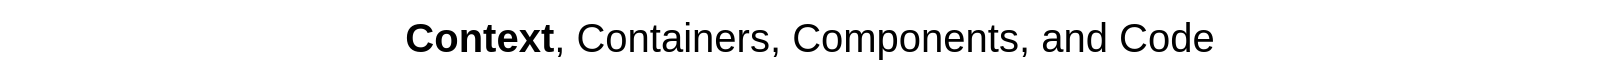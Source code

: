 <mxfile version="24.5.3" type="device" pages="4">
  <diagram id="rnjncR1kO8L-PxKb0LtQ" name="Level1-SystemContextDiagram">
    <mxGraphModel dx="1562" dy="909" grid="1" gridSize="10" guides="1" tooltips="1" connect="1" arrows="1" fold="1" page="1" pageScale="1" pageWidth="827" pageHeight="1169" math="0" shadow="0">
      <root>
        <mxCell id="0" />
        <mxCell id="1" parent="0" />
        <mxCell id="oTNG0OjBcPJ8sr4vkjsp-1" value="&lt;b&gt;Context&lt;/b&gt;, Containers, Components, and Code" style="text;whiteSpace=wrap;html=1;fontSize=20;align=center;" parent="1" vertex="1">
          <mxGeometry x="10" width="810" height="40" as="geometry" />
        </mxCell>
      </root>
    </mxGraphModel>
  </diagram>
  <diagram id="d9ZhDM71ohrPOwmQWTdX" name="Level2-ContainerDiagram">
    <mxGraphModel dx="3216" dy="909" grid="1" gridSize="10" guides="1" tooltips="1" connect="1" arrows="1" fold="1" page="1" pageScale="1" pageWidth="827" pageHeight="1169" math="0" shadow="0">
      <root>
        <mxCell id="0" />
        <mxCell id="1" parent="0" />
        <object placeholders="1" c4Type="knowledgebase" c4Container="Container" c4Technology="graphdb" c4Description="OWL Knowledgebase with SENSE Ontology (SENSE.ttl) pre-loaded&#xa;named graphs:&#xa;* http://example.org/SenseOntology&#xa;* http://example.org/{config[&quot;systemName&quot;]}Topology&#xa;* http://example.org/{config[&quot;systemName&quot;]}States" label="&lt;font style=&quot;font-size: 16px&quot;&gt;&lt;b&gt;%c4Type%&lt;/b&gt;&lt;/font&gt;&lt;div&gt;[%c4Container%:&amp;nbsp;%c4Technology%]&lt;/div&gt;&lt;br&gt;&lt;div&gt;&lt;font style=&quot;font-size: 11px&quot;&gt;&lt;font color=&quot;#E6E6E6&quot;&gt;%c4Description%&lt;/font&gt;&lt;/div&gt;" id="ckn-HUOmX8fZDXO7TGun-1">
          <mxCell style="shape=cylinder3;size=15;whiteSpace=wrap;html=1;boundedLbl=1;rounded=0;labelBackgroundColor=none;fillColor=#23A2D9;fontSize=12;fontColor=#ffffff;align=center;strokeColor=#0E7DAD;metaEdit=1;points=[[0.5,0,0],[1,0.25,0],[1,0.5,0],[1,0.75,0],[0.5,1,0],[0,0.75,0],[0,0.5,0],[0,0.25,0]];resizable=1;movable=1;rotatable=1;deletable=1;editable=1;locked=0;connectable=1;" parent="1" vertex="1">
            <mxGeometry x="-810" y="620" width="290" height="185" as="geometry" />
          </mxCell>
        </object>
        <object placeholders="1" c4Name="data-ingestion" c4Type="Container" c4Technology="InfluxDB, line protocol, flux" c4Description="ingests data from the CPS into the SENSE system by sending it to the data-and-event-broker" label="&lt;font style=&quot;font-size: 16px&quot;&gt;&lt;b&gt;%c4Name%&lt;/b&gt;&lt;/font&gt;&lt;div&gt;[%c4Type%: %c4Technology%]&lt;/div&gt;&lt;br&gt;&lt;div&gt;&lt;font style=&quot;font-size: 11px&quot;&gt;&lt;font color=&quot;#E6E6E6&quot;&gt;%c4Description%&lt;/font&gt;&lt;/div&gt;" id="ckn-HUOmX8fZDXO7TGun-2">
          <mxCell style="rounded=1;whiteSpace=wrap;html=1;fontSize=11;labelBackgroundColor=none;fillColor=#23A2D9;fontColor=#ffffff;align=center;arcSize=10;strokeColor=#0E7DAD;metaEdit=1;resizable=0;points=[[0.25,0,0],[0.5,0,0],[0.75,0,0],[1,0.25,0],[1,0.5,0],[1,0.75,0],[0.75,1,0],[0.5,1,0],[0.25,1,0],[0,0.75,0],[0,0.5,0],[0,0.25,0]];" parent="1" vertex="1">
            <mxGeometry x="-940" y="920" width="240" height="120" as="geometry" />
          </mxCell>
        </object>
        <object placeholders="1" c4Name="data-and-event-broker" c4Type="Container" c4Technology="eclipse-mosquitto" c4Description="MQTT broker for semantic (RDF-encoded) data and events" label="&lt;font style=&quot;font-size: 16px&quot;&gt;&lt;b&gt;%c4Name%&lt;/b&gt;&lt;/font&gt;&lt;div&gt;[%c4Type%: %c4Technology%]&lt;/div&gt;&lt;br&gt;&lt;div&gt;&lt;font style=&quot;font-size: 11px&quot;&gt;&lt;font color=&quot;#E6E6E6&quot;&gt;%c4Description%&lt;/font&gt;&lt;/div&gt;" id="ckn-HUOmX8fZDXO7TGun-3">
          <mxCell style="rounded=1;whiteSpace=wrap;html=1;fontSize=11;labelBackgroundColor=none;fillColor=#23A2D9;fontColor=#ffffff;align=center;arcSize=10;strokeColor=#0E7DAD;metaEdit=1;resizable=0;points=[[0.25,0,0],[0.5,0,0],[0.75,0,0],[1,0.25,0],[1,0.5,0],[1,0.75,0],[0.75,1,0],[0.5,1,0],[0.25,1,0],[0,0.75,0],[0,0.5,0],[0,0.25,0]];" parent="1" vertex="1">
            <mxGeometry x="-800" y="464.5" width="240" height="120" as="geometry" />
          </mxCell>
        </object>
        <object placeholders="1" c4Type="Relationship" c4Technology="MQTT" c4Description="Sensor Observation" label="&lt;div style=&quot;text-align: left&quot;&gt;&lt;div style=&quot;text-align: center&quot;&gt;&lt;b&gt;%c4Description%&lt;/b&gt;&lt;/div&gt;&lt;div style=&quot;text-align: center&quot;&gt;[%c4Technology%]&lt;/div&gt;&lt;/div&gt;" id="ckn-HUOmX8fZDXO7TGun-4">
          <mxCell style="endArrow=blockThin;html=1;fontSize=10;fontColor=#404040;strokeWidth=1;endFill=1;strokeColor=#828282;elbow=vertical;metaEdit=1;endSize=14;startSize=14;jumpStyle=arc;jumpSize=16;rounded=0;edgeStyle=orthogonalEdgeStyle;entryX=0;entryY=0.5;entryDx=0;entryDy=0;entryPerimeter=0;exitX=0.25;exitY=0;exitDx=0;exitDy=0;exitPerimeter=0;" parent="1" source="ckn-HUOmX8fZDXO7TGun-2" target="ckn-HUOmX8fZDXO7TGun-3" edge="1">
            <mxGeometry x="-0.748" width="240" relative="1" as="geometry">
              <mxPoint x="-360" y="740" as="sourcePoint" />
              <mxPoint x="150" y="740" as="targetPoint" />
              <Array as="points" />
              <mxPoint as="offset" />
            </mxGeometry>
          </mxCell>
        </object>
        <object placeholders="1" c4Name="SENSE Core" c4Type="SystemScopeBoundary" c4Application="SENSE Event Detection and Explanation" label="&lt;font style=&quot;font-size: 16px&quot;&gt;&lt;b&gt;&lt;div style=&quot;text-align: left&quot;&gt;%c4Name%&lt;/div&gt;&lt;/b&gt;&lt;/font&gt;&lt;div style=&quot;text-align: left&quot;&gt;[%c4Application%]&lt;/div&gt;" id="ckn-HUOmX8fZDXO7TGun-5">
          <mxCell style="rounded=1;fontSize=11;whiteSpace=wrap;html=1;dashed=1;arcSize=20;fillColor=none;strokeColor=#666666;fontColor=#333333;labelBackgroundColor=none;align=left;verticalAlign=bottom;labelBorderColor=none;spacingTop=0;spacing=10;metaEdit=1;rotatable=0;perimeter=rectanglePerimeter;noLabel=0;labelPadding=0;allowArrows=0;connectable=0;expand=0;recursiveResize=0;editable=1;pointerEvents=0;absoluteArcSize=1;points=[[0.25,0,0],[0.5,0,0],[0.75,0,0],[1,0.25,0],[1,0.5,0],[1,0.75,0],[0.75,1,0],[0.5,1,0],[0.25,1,0],[0,0.75,0],[0,0.5,0],[0,0.25,0]];strokeWidth=5;" parent="1" vertex="1">
            <mxGeometry x="-1210" y="240" width="1090" height="840" as="geometry" />
          </mxCell>
        </object>
        <mxCell id="ckn-HUOmX8fZDXO7TGun-6" value="SENSE Core" style="shape=note;strokeWidth=2;fontSize=14;size=20;whiteSpace=wrap;html=1;fillColor=#fff2cc;strokeColor=#d6b656;fontColor=#666600;" parent="1" vertex="1">
          <mxGeometry x="-230" y="200" width="110.0" height="80" as="geometry" />
        </mxCell>
        <object placeholders="1" c4Name="simple-event-detection" c4Type="Container" c4Technology="python, STL" c4Description="identifies simple events by analyzing the data stream provided by the data-ingestion" label="&lt;font style=&quot;font-size: 16px&quot;&gt;&lt;b&gt;%c4Name%&lt;/b&gt;&lt;/font&gt;&lt;div&gt;[%c4Type%: %c4Technology%]&lt;/div&gt;&lt;br&gt;&lt;div&gt;&lt;font style=&quot;font-size: 11px&quot;&gt;&lt;font color=&quot;#E6E6E6&quot;&gt;%c4Description%&lt;/font&gt;&lt;/div&gt;" id="ckn-HUOmX8fZDXO7TGun-7">
          <mxCell style="rounded=1;whiteSpace=wrap;html=1;fontSize=11;labelBackgroundColor=none;fillColor=#23A2D9;fontColor=#ffffff;align=center;arcSize=10;strokeColor=#0E7DAD;metaEdit=1;resizable=0;points=[[0.25,0,0],[0.5,0,0],[0.75,0,0],[1,0.25,0],[1,0.5,0],[1,0.75,0],[0.75,1,0],[0.5,1,0],[0.25,1,0],[0,0.75,0],[0,0.5,0],[0,0.25,0]];" parent="1" vertex="1">
            <mxGeometry x="-800" y="270" width="240" height="120" as="geometry" />
          </mxCell>
        </object>
        <object placeholders="1" c4Type="Relationship" c4Technology="MQTT" c4Description="Sensor Observation" label="&lt;div style=&quot;text-align: left&quot;&gt;&lt;div style=&quot;text-align: center&quot;&gt;&lt;b&gt;%c4Description%&lt;/b&gt;&lt;/div&gt;&lt;div style=&quot;text-align: center&quot;&gt;[%c4Technology%]&lt;/div&gt;&lt;/div&gt;" id="ckn-HUOmX8fZDXO7TGun-8">
          <mxCell style="endArrow=blockThin;html=1;fontSize=10;fontColor=#404040;strokeWidth=1;endFill=1;strokeColor=#828282;elbow=vertical;metaEdit=1;endSize=14;startSize=14;jumpStyle=arc;jumpSize=16;rounded=0;edgeStyle=orthogonalEdgeStyle;entryX=0.25;entryY=1;entryDx=0;entryDy=0;entryPerimeter=0;exitX=0.25;exitY=0;exitDx=0;exitDy=0;exitPerimeter=0;" parent="1" source="ckn-HUOmX8fZDXO7TGun-3" target="ckn-HUOmX8fZDXO7TGun-7" edge="1">
            <mxGeometry x="-0.003" width="240" relative="1" as="geometry">
              <mxPoint x="-740" y="460" as="sourcePoint" />
              <mxPoint x="-670" y="595" as="targetPoint" />
              <Array as="points" />
              <mxPoint as="offset" />
            </mxGeometry>
          </mxCell>
        </object>
        <mxCell id="ckn-HUOmX8fZDXO7TGun-12" value="" style="shape=table;html=1;whiteSpace=wrap;startSize=0;container=1;collapsible=0;childLayout=tableLayout;fillColor=none;align=left;spacingLeft=10;strokeColor=none;rounded=1;arcSize=11;fontColor=#FFFFFF;resizable=0;points=[[0.25,0,0],[0.5,0,0],[0.75,0,0],[1,0.25,0],[1,0.5,0],[1,0.75,0],[0.75,1,0],[0.5,1,0],[0.25,1,0],[0,0.75,0],[0,0.5,0],[0,0.25,0]];" parent="1" vertex="1">
          <mxGeometry x="-1410" y="220" width="180" height="180" as="geometry" />
        </mxCell>
        <mxCell id="ckn-HUOmX8fZDXO7TGun-13" value="Person" style="shape=partialRectangle;html=1;whiteSpace=wrap;connectable=0;fillColor=#1E4074;top=0;left=0;bottom=0;right=0;overflow=hidden;pointerEvents=1;align=left;spacingLeft=10;strokeColor=none;fontColor=#FFFFFF;" parent="ckn-HUOmX8fZDXO7TGun-12" vertex="1">
          <mxGeometry width="180" height="30" as="geometry" />
        </mxCell>
        <mxCell id="ckn-HUOmX8fZDXO7TGun-14" value="Software System" style="shape=partialRectangle;html=1;whiteSpace=wrap;connectable=0;fillColor=#3162AF;top=0;left=0;bottom=0;right=0;overflow=hidden;pointerEvents=1;align=left;spacingLeft=10;fontColor=#FFFFFF;" parent="ckn-HUOmX8fZDXO7TGun-12" vertex="1">
          <mxGeometry y="30" width="180" height="30" as="geometry" />
        </mxCell>
        <mxCell id="ckn-HUOmX8fZDXO7TGun-15" value="Container" style="shape=partialRectangle;html=1;whiteSpace=wrap;connectable=0;fillColor=#52A2D8;top=0;left=0;bottom=0;right=0;overflow=hidden;pointerEvents=1;align=left;spacingLeft=10;fontColor=#FFFFFF;" parent="ckn-HUOmX8fZDXO7TGun-12" vertex="1">
          <mxGeometry y="60" width="180" height="30" as="geometry" />
        </mxCell>
        <mxCell id="ckn-HUOmX8fZDXO7TGun-16" value="Component" style="shape=partialRectangle;html=1;whiteSpace=wrap;connectable=0;fillColor=#7CBEF1;top=0;left=0;bottom=0;right=0;overflow=hidden;pointerEvents=1;align=left;spacingLeft=10;fontColor=#FFFFFF;" parent="ckn-HUOmX8fZDXO7TGun-12" vertex="1">
          <mxGeometry y="90" width="180" height="30" as="geometry" />
        </mxCell>
        <mxCell id="ckn-HUOmX8fZDXO7TGun-17" value="External Person" style="shape=partialRectangle;html=1;whiteSpace=wrap;connectable=0;fillColor=#6B6477;top=0;left=0;bottom=0;right=0;overflow=hidden;pointerEvents=1;align=left;spacingLeft=10;fontColor=#FFFFFF;" parent="ckn-HUOmX8fZDXO7TGun-12" vertex="1">
          <mxGeometry y="120" width="180" height="30" as="geometry" />
        </mxCell>
        <mxCell id="ckn-HUOmX8fZDXO7TGun-18" value="External Software System" style="shape=partialRectangle;html=1;whiteSpace=wrap;connectable=0;fillColor=#8B8496;top=0;left=0;bottom=0;right=0;overflow=hidden;pointerEvents=1;align=left;spacingLeft=10;fontColor=#FFFFFF;" parent="ckn-HUOmX8fZDXO7TGun-12" vertex="1">
          <mxGeometry y="150" width="180" height="30" as="geometry" />
        </mxCell>
        <object placeholders="1" c4Name="event-to-state-causality" c4Type="Container" c4Technology="python" c4Description="" label="&lt;font style=&quot;font-size: 16px&quot;&gt;&lt;b&gt;%c4Name%&lt;/b&gt;&lt;/font&gt;&lt;div&gt;[%c4Type%: %c4Technology%]&lt;/div&gt;&lt;br&gt;&lt;div&gt;&lt;font style=&quot;font-size: 11px&quot;&gt;&lt;font color=&quot;#E6E6E6&quot;&gt;%c4Description%&lt;/font&gt;&lt;/div&gt;" id="ckn-HUOmX8fZDXO7TGun-19">
          <mxCell style="rounded=1;whiteSpace=wrap;html=1;fontSize=11;labelBackgroundColor=none;fillColor=#23A2D9;fontColor=#ffffff;align=center;arcSize=10;strokeColor=#0E7DAD;metaEdit=1;resizable=0;points=[[0.25,0,0],[0.5,0,0],[0.75,0,0],[1,0.25,0],[1,0.5,0],[1,0.75,0],[0.75,1,0],[0.5,1,0],[0.25,1,0],[0,0.75,0],[0,0.5,0],[0,0.25,0]];" parent="1" vertex="1">
            <mxGeometry x="-390" y="685" width="240" height="120" as="geometry" />
          </mxCell>
        </object>
        <object placeholders="1" c4Type="Relationship" c4Technology="MQTT" c4Description="Event" label="&lt;div style=&quot;text-align: left&quot;&gt;&lt;div style=&quot;text-align: center&quot;&gt;&lt;b&gt;%c4Description%&lt;/b&gt;&lt;/div&gt;&lt;div style=&quot;text-align: center&quot;&gt;[%c4Technology%]&lt;/div&gt;&lt;/div&gt;" id="ckn-HUOmX8fZDXO7TGun-21">
          <mxCell style="endArrow=blockThin;html=1;fontSize=10;fontColor=#404040;strokeWidth=1;endFill=1;strokeColor=#828282;elbow=vertical;metaEdit=1;endSize=14;startSize=14;jumpStyle=arc;jumpSize=16;rounded=0;edgeStyle=orthogonalEdgeStyle;entryX=0.75;entryY=0;entryDx=0;entryDy=0;entryPerimeter=0;exitX=0.75;exitY=1;exitDx=0;exitDy=0;exitPerimeter=0;" parent="1" source="ckn-HUOmX8fZDXO7TGun-7" target="ckn-HUOmX8fZDXO7TGun-3" edge="1">
            <mxGeometry width="240" relative="1" as="geometry">
              <mxPoint x="-730" y="475" as="sourcePoint" />
              <mxPoint x="-890" y="390" as="targetPoint" />
              <Array as="points" />
            </mxGeometry>
          </mxCell>
        </object>
        <object placeholders="1" c4Name="semantic-event-log-bridge" c4Type="Container" c4Technology="python" c4Description="" label="&lt;font style=&quot;font-size: 16px&quot;&gt;&lt;b&gt;%c4Name%&lt;/b&gt;&lt;/font&gt;&lt;div&gt;[%c4Type%: %c4Technology%]&lt;/div&gt;&lt;br&gt;&lt;div&gt;&lt;font style=&quot;font-size: 11px&quot;&gt;&lt;font color=&quot;#E6E6E6&quot;&gt;%c4Description%&lt;/font&gt;&lt;/div&gt;" id="ckn-HUOmX8fZDXO7TGun-22">
          <mxCell style="rounded=1;whiteSpace=wrap;html=1;fontSize=11;labelBackgroundColor=none;fillColor=#23A2D9;fontColor=#ffffff;align=center;arcSize=10;strokeColor=#0E7DAD;metaEdit=1;resizable=0;points=[[0.25,0,0],[0.5,0,0],[0.75,0,0],[1,0.25,0],[1,0.5,0],[1,0.75,0],[0.75,1,0],[0.5,1,0],[0.25,1,0],[0,0.75,0],[0,0.5,0],[0,0.25,0]];" parent="1" vertex="1">
            <mxGeometry x="-390" y="465" width="240" height="120" as="geometry" />
          </mxCell>
        </object>
        <object placeholders="1" c4Type="Relationship" c4Technology="MQTT" c4Description="Event" label="&lt;div style=&quot;text-align: left&quot;&gt;&lt;div style=&quot;text-align: center&quot;&gt;&lt;b&gt;%c4Description%&lt;/b&gt;&lt;/div&gt;&lt;div style=&quot;text-align: center&quot;&gt;[%c4Technology%]&lt;/div&gt;&lt;/div&gt;" id="ckn-HUOmX8fZDXO7TGun-24">
          <mxCell style="endArrow=blockThin;html=1;fontSize=10;fontColor=#404040;strokeWidth=1;endFill=1;strokeColor=#828282;elbow=vertical;metaEdit=1;endSize=14;startSize=14;jumpStyle=arc;jumpSize=16;rounded=0;edgeStyle=orthogonalEdgeStyle;exitX=1;exitY=0.5;exitDx=0;exitDy=0;exitPerimeter=0;" parent="1" source="ckn-HUOmX8fZDXO7TGun-3" target="ckn-HUOmX8fZDXO7TGun-22" edge="1">
            <mxGeometry width="240" relative="1" as="geometry">
              <mxPoint x="-610" y="475" as="sourcePoint" />
              <mxPoint x="-450" y="390" as="targetPoint" />
              <Array as="points" />
            </mxGeometry>
          </mxCell>
        </object>
        <object placeholders="1" c4Type="Relationship" c4Technology="SPARQL" c4Description="Event" label="&lt;div style=&quot;text-align: left&quot;&gt;&lt;div style=&quot;text-align: center&quot;&gt;&lt;b&gt;%c4Description%&lt;/b&gt;&lt;/div&gt;&lt;div style=&quot;text-align: center&quot;&gt;[%c4Technology%]&lt;/div&gt;&lt;/div&gt;" id="ckn-HUOmX8fZDXO7TGun-25">
          <mxCell style="endArrow=blockThin;html=1;fontSize=10;fontColor=#404040;strokeWidth=1;endFill=1;strokeColor=#828282;elbow=vertical;metaEdit=1;endSize=14;startSize=14;jumpStyle=arc;jumpSize=16;rounded=0;edgeStyle=orthogonalEdgeStyle;exitX=0.5;exitY=1;exitDx=0;exitDy=0;exitPerimeter=0;entryX=1;entryY=0.25;entryDx=0;entryDy=0;entryPerimeter=0;" parent="1" source="ckn-HUOmX8fZDXO7TGun-22" target="ckn-HUOmX8fZDXO7TGun-1" edge="1">
            <mxGeometry x="-0.728" width="240" relative="1" as="geometry">
              <mxPoint x="-550" y="535" as="sourcePoint" />
              <mxPoint x="-380" y="535" as="targetPoint" />
              <Array as="points" />
              <mxPoint as="offset" />
            </mxGeometry>
          </mxCell>
        </object>
        <object placeholders="1" c4Type="Relationship" c4Technology="SPARQL" c4Description="Event" label="&lt;div style=&quot;text-align: left&quot;&gt;&lt;div style=&quot;text-align: center&quot;&gt;&lt;b&gt;%c4Description%&lt;/b&gt;&lt;/div&gt;&lt;div style=&quot;text-align: center&quot;&gt;[%c4Technology%]&lt;/div&gt;&lt;/div&gt;" id="ckn-HUOmX8fZDXO7TGun-26">
          <mxCell style="endArrow=blockThin;html=1;fontSize=10;fontColor=#404040;strokeWidth=1;endFill=1;strokeColor=#828282;elbow=vertical;metaEdit=1;endSize=14;startSize=14;jumpStyle=arc;jumpSize=16;rounded=0;edgeStyle=orthogonalEdgeStyle;exitX=1;exitY=0.5;exitDx=0;exitDy=0;exitPerimeter=0;entryX=0;entryY=0.25;entryDx=0;entryDy=0;entryPerimeter=0;" parent="1" source="ckn-HUOmX8fZDXO7TGun-1" target="ckn-HUOmX8fZDXO7TGun-19" edge="1">
            <mxGeometry width="240" relative="1" as="geometry">
              <mxPoint x="-150" y="743" as="sourcePoint" />
              <mxPoint x="-500" y="850" as="targetPoint" />
              <Array as="points" />
            </mxGeometry>
          </mxCell>
        </object>
        <object placeholders="1" c4Type="Relationship" c4Technology="SPARQL" c4Description="State" label="&lt;div style=&quot;text-align: left&quot;&gt;&lt;div style=&quot;text-align: center&quot;&gt;&lt;b&gt;%c4Description%&lt;/b&gt;&lt;/div&gt;&lt;div style=&quot;text-align: center&quot;&gt;[%c4Technology%]&lt;/div&gt;&lt;/div&gt;" id="ckn-HUOmX8fZDXO7TGun-27">
          <mxCell style="endArrow=blockThin;html=1;fontSize=10;fontColor=#404040;strokeWidth=1;endFill=1;strokeColor=#828282;elbow=vertical;metaEdit=1;endSize=14;startSize=14;jumpStyle=arc;jumpSize=16;rounded=0;edgeStyle=orthogonalEdgeStyle;exitX=0;exitY=0.75;exitDx=0;exitDy=0;exitPerimeter=0;entryX=1;entryY=0.75;entryDx=0;entryDy=0;entryPerimeter=0;" parent="1" source="ckn-HUOmX8fZDXO7TGun-19" target="ckn-HUOmX8fZDXO7TGun-1" edge="1">
            <mxGeometry width="240" relative="1" as="geometry">
              <mxPoint x="-439" y="929" as="sourcePoint" />
              <mxPoint x="-400" y="980" as="targetPoint" />
              <Array as="points" />
            </mxGeometry>
          </mxCell>
        </object>
        <object placeholders="1" c4Name="explanation-generation" c4Type="Container" c4Technology="python" c4Description="generates explanations for the current system state, may be triggered by trigger events " label="&lt;font style=&quot;font-size: 16px&quot;&gt;&lt;b&gt;%c4Name%&lt;/b&gt;&lt;/font&gt;&lt;div&gt;[%c4Type%: %c4Technology%]&lt;/div&gt;&lt;br&gt;&lt;div&gt;&lt;font style=&quot;font-size: 11px&quot;&gt;&lt;font color=&quot;#E6E6E6&quot;&gt;%c4Description%&lt;/font&gt;&lt;/div&gt;" id="ckn-HUOmX8fZDXO7TGun-29">
          <mxCell style="rounded=1;whiteSpace=wrap;html=1;fontSize=11;labelBackgroundColor=none;fillColor=#60a917;align=center;arcSize=10;strokeColor=#2D7600;metaEdit=1;resizable=0;points=[[0.25,0,0],[0.5,0,0],[0.75,0,0],[1,0.25,0],[1,0.5,0],[1,0.75,0],[0.75,1,0],[0.5,1,0],[0.25,1,0],[0,0.75,0],[0,0.5,0],[0,0.25,0]];fontColor=#ffffff;" parent="1" vertex="1">
            <mxGeometry x="-390" y="850" width="240" height="120" as="geometry" />
          </mxCell>
        </object>
        <object placeholders="1" c4Type="Relationship" c4Technology="SPARQL" c4Description="Explanation" label="&lt;div style=&quot;text-align: left&quot;&gt;&lt;div style=&quot;text-align: center&quot;&gt;&lt;b&gt;%c4Description%&lt;/b&gt;&lt;/div&gt;&lt;div style=&quot;text-align: center&quot;&gt;[%c4Technology%]&lt;/div&gt;&lt;/div&gt;" id="ckn-HUOmX8fZDXO7TGun-30">
          <mxCell style="endArrow=blockThin;html=1;fontSize=10;fontColor=#404040;strokeWidth=1;endFill=1;strokeColor=#828282;elbow=vertical;metaEdit=1;endSize=14;startSize=14;jumpStyle=arc;jumpSize=16;rounded=0;edgeStyle=orthogonalEdgeStyle;exitX=0.5;exitY=1;exitDx=0;exitDy=0;exitPerimeter=0;" parent="1" source="ckn-HUOmX8fZDXO7TGun-1" target="ckn-HUOmX8fZDXO7TGun-29" edge="1">
            <mxGeometry width="240" relative="1" as="geometry">
              <mxPoint x="-240" y="990" as="sourcePoint" />
              <mxPoint x="-440" y="980" as="targetPoint" />
              <Array as="points">
                <mxPoint x="-665" y="930" />
              </Array>
            </mxGeometry>
          </mxCell>
        </object>
        <object placeholders="1" c4Type="Relationship" c4Technology="SPARQL" c4Description="Sensor, Measurement, Tag" label="&lt;div style=&quot;text-align: left&quot;&gt;&lt;div style=&quot;text-align: center&quot;&gt;&lt;b&gt;%c4Description%&lt;/b&gt;&lt;/div&gt;&lt;div style=&quot;text-align: center&quot;&gt;[%c4Technology%]&lt;/div&gt;&lt;/div&gt;" id="ckn-HUOmX8fZDXO7TGun-31">
          <mxCell style="endArrow=blockThin;html=1;fontSize=10;fontColor=#404040;strokeWidth=1;endFill=1;strokeColor=#828282;elbow=vertical;metaEdit=1;endSize=14;startSize=14;jumpStyle=arc;jumpSize=16;rounded=0;edgeStyle=orthogonalEdgeStyle;exitX=0.171;exitY=0.975;exitDx=0;exitDy=0;exitPerimeter=0;entryX=0.75;entryY=0;entryDx=0;entryDy=0;entryPerimeter=0;" parent="1" source="ckn-HUOmX8fZDXO7TGun-1" target="ckn-HUOmX8fZDXO7TGun-2" edge="1">
            <mxGeometry width="240" relative="1" as="geometry">
              <mxPoint x="-440" y="950" as="sourcePoint" />
              <mxPoint x="-810" y="720" as="targetPoint" />
            </mxGeometry>
          </mxCell>
        </object>
        <object placeholders="1" c4Type="time-series database" c4Container="Container" c4Technology="Influx" c4Description="OWL Ontology" label="&lt;font style=&quot;font-size: 16px&quot;&gt;&lt;b&gt;%c4Type%&lt;/b&gt;&lt;/font&gt;&lt;div&gt;[%c4Container%:&amp;nbsp;%c4Technology%]&lt;/div&gt;&lt;br&gt;&lt;div&gt;&lt;font style=&quot;font-size: 11px&quot;&gt;&lt;font color=&quot;#E6E6E6&quot;&gt;%c4Description%&lt;/font&gt;&lt;/div&gt;" id="ckn-HUOmX8fZDXO7TGun-33">
          <mxCell style="shape=cylinder3;size=15;whiteSpace=wrap;html=1;boundedLbl=1;rounded=1;labelBackgroundColor=none;fillColor=#8C8496;fontSize=12;fontColor=#ffffff;align=center;strokeColor=#736782;metaEdit=1;points=[[0.5,0,0],[1,0.25,0],[1,0.5,0],[1,0.75,0],[0.5,1,0],[0,0.75,0],[0,0.5,0],[0,0.25,0]];resizable=0;verticalAlign=middle;arcSize=10;fontFamily=Helvetica;" parent="1" vertex="1">
            <mxGeometry x="-940" y="1155" width="240" height="120" as="geometry" />
          </mxCell>
        </object>
        <object placeholders="1" c4Type="Relationship" c4Technology="file access, volume mount" c4Description="use-case-specific semantic data" label="&lt;div style=&quot;text-align: left&quot;&gt;&lt;div style=&quot;text-align: center&quot;&gt;&lt;b&gt;%c4Description%&lt;/b&gt;&lt;/div&gt;&lt;div style=&quot;text-align: center&quot;&gt;[%c4Technology%]&lt;/div&gt;&lt;/div&gt;" id="ckn-HUOmX8fZDXO7TGun-43">
          <mxCell style="endArrow=blockThin;html=1;fontSize=10;fontColor=#404040;strokeWidth=1;endFill=1;strokeColor=#828282;elbow=vertical;metaEdit=1;endSize=14;startSize=14;jumpStyle=arc;jumpSize=16;rounded=0;edgeStyle=orthogonalEdgeStyle;exitX=1;exitY=0.5;exitDx=0;exitDy=0;entryX=0;entryY=0.25;entryDx=0;entryDy=0;entryPerimeter=0;" parent="1" source="AaPUc0bWfRbjgrLykp2q-6" target="ckn-HUOmX8fZDXO7TGun-1" edge="1">
            <mxGeometry width="240" relative="1" as="geometry">
              <mxPoint x="-1460" y="700" as="sourcePoint" />
              <mxPoint x="-1190" y="730" as="targetPoint" />
            </mxGeometry>
          </mxCell>
        </object>
        <object placeholders="1" c4Type="Relationship" c4Technology="Line Protocol" c4Description="Sensor Data" label="&lt;div style=&quot;text-align: left&quot;&gt;&lt;div style=&quot;text-align: center&quot;&gt;&lt;b&gt;%c4Description%&lt;/b&gt;&lt;/div&gt;&lt;div style=&quot;text-align: center&quot;&gt;[%c4Technology%]&lt;/div&gt;&lt;/div&gt;" id="AaPUc0bWfRbjgrLykp2q-2">
          <mxCell style="endArrow=blockThin;html=1;fontSize=10;fontColor=#404040;strokeWidth=1;endFill=1;strokeColor=#828282;elbow=vertical;metaEdit=1;endSize=14;startSize=14;jumpStyle=arc;jumpSize=16;rounded=0;edgeStyle=orthogonalEdgeStyle;entryX=0.5;entryY=1;entryDx=0;entryDy=0;entryPerimeter=0;exitX=0.5;exitY=0;exitDx=0;exitDy=0;exitPerimeter=0;" parent="1" source="ckn-HUOmX8fZDXO7TGun-33" target="ckn-HUOmX8fZDXO7TGun-2" edge="1">
            <mxGeometry x="-0.391" width="240" relative="1" as="geometry">
              <mxPoint x="-555" y="855" as="sourcePoint" />
              <mxPoint x="-280" y="960" as="targetPoint" />
              <mxPoint as="offset" />
            </mxGeometry>
          </mxCell>
        </object>
        <mxCell id="AaPUc0bWfRbjgrLykp2q-6" value="&lt;span style=&quot;font-weight: 400; text-wrap: nowrap; background-color: rgb(255, 255, 255);&quot;&gt;use-case-specific &lt;br&gt;semantic data files&lt;/span&gt;" style="swimlane;whiteSpace=wrap;html=1;startSize=50;" parent="1" vertex="1">
          <mxGeometry x="-1410" y="420" width="150" height="220" as="geometry">
            <mxRectangle x="-1930" y="1030" width="260" height="50" as="alternateBounds" />
          </mxGeometry>
        </mxCell>
        <mxCell id="ckn-HUOmX8fZDXO7TGun-41" value="system-data.ttl" style="whiteSpace=wrap;html=1;shape=mxgraph.basic.document" parent="AaPUc0bWfRbjgrLykp2q-6" vertex="1">
          <mxGeometry x="30" y="140" width="90" height="70" as="geometry" />
        </mxCell>
        <mxCell id="ckn-HUOmX8fZDXO7TGun-42" value="SENSE.ttl" style="whiteSpace=wrap;html=1;shape=mxgraph.basic.document" parent="AaPUc0bWfRbjgrLykp2q-6" vertex="1">
          <mxGeometry x="30" y="60" width="90" height="70" as="geometry" />
        </mxCell>
        <mxCell id="yuaseLyvO3VkR_NCbtvj-1" value="&lt;span style=&quot;font-weight: 400; text-wrap: nowrap; background-color: rgb(255, 255, 255);&quot;&gt;use-case-specific&lt;/span&gt;&lt;div&gt;&lt;span style=&quot;font-weight: 400; text-wrap: nowrap; background-color: rgb(255, 255, 255);&quot;&gt;module config files&lt;/span&gt;&lt;/div&gt;" style="swimlane;whiteSpace=wrap;html=1;startSize=50;" parent="1" vertex="1">
          <mxGeometry x="-1410" y="680" width="150" height="380" as="geometry">
            <mxRectangle x="-1930" y="1030" width="260" height="50" as="alternateBounds" />
          </mxGeometry>
        </mxCell>
        <mxCell id="yuaseLyvO3VkR_NCbtvj-6" value="data_ingestion.&lt;br&gt;docker.json" style="whiteSpace=wrap;html=1;shape=mxgraph.basic.document" parent="yuaseLyvO3VkR_NCbtvj-1" vertex="1">
          <mxGeometry x="20" y="60" width="110" height="70" as="geometry" />
        </mxCell>
        <mxCell id="yuaseLyvO3VkR_NCbtvj-7" value="knowledgebase.&lt;br&gt;docker.json" style="whiteSpace=wrap;html=1;shape=mxgraph.basic.document" parent="yuaseLyvO3VkR_NCbtvj-1" vertex="1">
          <mxGeometry x="20" y="140" width="110" height="70" as="geometry" />
        </mxCell>
        <mxCell id="BGrdsBrsQeiB8PcxPuRt-1" value="simple_event_&lt;br&gt;detection.&lt;br&gt;docker.json" style="whiteSpace=wrap;html=1;shape=mxgraph.basic.document" vertex="1" parent="yuaseLyvO3VkR_NCbtvj-1">
          <mxGeometry x="20" y="220" width="110" height="70" as="geometry" />
        </mxCell>
        <mxCell id="BGrdsBrsQeiB8PcxPuRt-2" value="semantic_event_&lt;br&gt;log_bridge.&lt;br&gt;docker.json" style="whiteSpace=wrap;html=1;shape=mxgraph.basic.document" vertex="1" parent="yuaseLyvO3VkR_NCbtvj-1">
          <mxGeometry x="20" y="300" width="110" height="70" as="geometry" />
        </mxCell>
        <object placeholders="1" c4Type="Relationship" c4Technology="SPARQL" c4Description="Trigger State" label="&lt;div style=&quot;text-align: left&quot;&gt;&lt;div style=&quot;text-align: center&quot;&gt;&lt;b&gt;%c4Description%&lt;/b&gt;&lt;/div&gt;&lt;div style=&quot;text-align: center&quot;&gt;[%c4Technology%]&lt;/div&gt;&lt;/div&gt;" id="LrZFDKLHQeC4bC0P2Lax-1">
          <mxCell style="endArrow=blockThin;html=1;fontSize=10;fontColor=#404040;strokeWidth=1;endFill=1;strokeColor=#828282;elbow=vertical;metaEdit=1;endSize=14;startSize=14;jumpStyle=arc;jumpSize=16;rounded=0;edgeStyle=orthogonalEdgeStyle;" parent="1" source="ckn-HUOmX8fZDXO7TGun-29" target="ckn-HUOmX8fZDXO7TGun-1" edge="1">
            <mxGeometry width="240" relative="1" as="geometry">
              <mxPoint x="-655" y="815" as="sourcePoint" />
              <mxPoint x="-380" y="920" as="targetPoint" />
              <Array as="points">
                <mxPoint x="-610" y="890" />
              </Array>
            </mxGeometry>
          </mxCell>
        </object>
        <object placeholders="1" c4Type="Relationship" c4Technology="MQTT" c4Description="Event" label="&lt;div style=&quot;text-align: left&quot;&gt;&lt;div style=&quot;text-align: center&quot;&gt;&lt;b&gt;%c4Description%&lt;/b&gt;&lt;/div&gt;&lt;div style=&quot;text-align: center&quot;&gt;[%c4Technology%]&lt;/div&gt;&lt;/div&gt;" id="LrZFDKLHQeC4bC0P2Lax-3">
          <mxCell style="endArrow=blockThin;html=1;fontSize=10;fontColor=#404040;strokeWidth=1;endFill=1;strokeColor=#828282;elbow=vertical;metaEdit=1;endSize=14;startSize=14;jumpStyle=arc;jumpSize=16;rounded=0;edgeStyle=orthogonalEdgeStyle;" parent="1" source="ckn-HUOmX8fZDXO7TGun-3" target="ckn-HUOmX8fZDXO7TGun-19" edge="1">
            <mxGeometry width="240" relative="1" as="geometry">
              <mxPoint x="-550" y="535" as="sourcePoint" />
              <mxPoint x="-380" y="535" as="targetPoint" />
              <Array as="points">
                <mxPoint x="-680" y="600" />
                <mxPoint x="-200" y="600" />
              </Array>
            </mxGeometry>
          </mxCell>
        </object>
        <mxCell id="LrZFDKLHQeC4bC0P2Lax-4" value="Actor" style="shape=umlActor;verticalLabelPosition=bottom;verticalAlign=top;html=1;outlineConnect=0;" parent="1" vertex="1">
          <mxGeometry x="-280" y="1140" width="30" height="60" as="geometry" />
        </mxCell>
        <object placeholders="1" c4Type="Relationship" c4Technology="Interface" c4Description="Trigger State" label="&lt;div style=&quot;text-align: left&quot;&gt;&lt;div style=&quot;text-align: center&quot;&gt;&lt;b&gt;%c4Description%&lt;/b&gt;&lt;/div&gt;&lt;div style=&quot;text-align: center&quot;&gt;[%c4Technology%]&lt;/div&gt;&lt;/div&gt;" id="LrZFDKLHQeC4bC0P2Lax-6">
          <mxCell style="endArrow=blockThin;html=1;fontSize=10;fontColor=#404040;strokeWidth=1;endFill=1;strokeColor=#828282;elbow=vertical;metaEdit=1;endSize=14;startSize=14;jumpStyle=arc;jumpSize=16;rounded=0;edgeStyle=orthogonalEdgeStyle;" parent="1" source="LrZFDKLHQeC4bC0P2Lax-4" target="ckn-HUOmX8fZDXO7TGun-29" edge="1">
            <mxGeometry x="0.412" width="240" relative="1" as="geometry">
              <mxPoint x="-380" y="900" as="sourcePoint" />
              <mxPoint x="-600" y="815" as="targetPoint" />
              <Array as="points">
                <mxPoint x="-280" y="1060" />
                <mxPoint x="-280" y="1060" />
              </Array>
              <mxPoint as="offset" />
            </mxGeometry>
          </mxCell>
        </object>
        <object placeholders="1" c4Type="Relationship" c4Technology="Interface" c4Description="Explanation" label="&lt;div style=&quot;text-align: left&quot;&gt;&lt;div style=&quot;text-align: center&quot;&gt;&lt;b&gt;%c4Description%&lt;/b&gt;&lt;/div&gt;&lt;div style=&quot;text-align: center&quot;&gt;[%c4Technology%]&lt;/div&gt;&lt;/div&gt;" id="LrZFDKLHQeC4bC0P2Lax-7">
          <mxCell style="endArrow=blockThin;html=1;fontSize=10;fontColor=#404040;strokeWidth=1;endFill=1;strokeColor=#828282;elbow=vertical;metaEdit=1;endSize=14;startSize=14;jumpStyle=arc;jumpSize=16;rounded=0;edgeStyle=orthogonalEdgeStyle;" parent="1" source="ckn-HUOmX8fZDXO7TGun-29" target="LrZFDKLHQeC4bC0P2Lax-4" edge="1">
            <mxGeometry x="-0.059" y="5" width="240" relative="1" as="geometry">
              <mxPoint x="-255" y="1150" as="sourcePoint" />
              <mxPoint x="-190" y="1030" as="targetPoint" />
              <Array as="points">
                <mxPoint x="-255" y="1090" />
                <mxPoint x="-255" y="1090" />
              </Array>
              <mxPoint as="offset" />
            </mxGeometry>
          </mxCell>
        </object>
        <object placeholders="1" c4Type="Relationship" c4Technology="file access, volume mount" c4Description="use-case-specific module configurations&#xa;mounted to their corresponding modules" label="&lt;div style=&quot;text-align: left&quot;&gt;&lt;div style=&quot;text-align: center&quot;&gt;&lt;b&gt;%c4Description%&lt;/b&gt;&lt;/div&gt;&lt;div style=&quot;text-align: center&quot;&gt;[%c4Technology%]&lt;/div&gt;&lt;/div&gt;" id="BGrdsBrsQeiB8PcxPuRt-3">
          <mxCell style="endArrow=blockThin;html=1;fontSize=10;fontColor=#404040;strokeWidth=1;endFill=1;strokeColor=#828282;elbow=vertical;metaEdit=1;endSize=14;startSize=14;jumpStyle=arc;jumpSize=16;rounded=0;edgeStyle=orthogonalEdgeStyle;exitX=1;exitY=0.5;exitDx=0;exitDy=0;" edge="1" parent="1" source="yuaseLyvO3VkR_NCbtvj-1">
            <mxGeometry x="0.038" y="30" width="240" relative="1" as="geometry">
              <mxPoint x="-1270" y="785" as="sourcePoint" />
              <mxPoint x="-1210" y="740" as="targetPoint" />
              <Array as="points">
                <mxPoint x="-1260" y="855" />
                <mxPoint x="-1040" y="855" />
                <mxPoint x="-1040" y="740" />
              </Array>
              <mxPoint as="offset" />
            </mxGeometry>
          </mxCell>
        </object>
      </root>
    </mxGraphModel>
  </diagram>
  <diagram id="Cz1lBnEwvGxIdeHc7Ikf" name="Level3-ComponentDiagram">
    <mxGraphModel dx="1562" dy="909" grid="1" gridSize="10" guides="1" tooltips="1" connect="1" arrows="1" fold="1" page="1" pageScale="1" pageWidth="827" pageHeight="1169" math="0" shadow="0">
      <root>
        <mxCell id="0" />
        <mxCell id="1" parent="0" />
        <mxCell id="pDWV_kTZPt95jSyMGroc-1" value="Context, Containers, &lt;b&gt;Components&lt;/b&gt;, and Code" style="text;whiteSpace=wrap;html=1;fontSize=20;align=center;" parent="1" vertex="1">
          <mxGeometry x="10" width="810" height="40" as="geometry" />
        </mxCell>
      </root>
    </mxGraphModel>
  </diagram>
  <diagram id="Q6rIqdqB-JN9_-8rll--" name="Level4-CodeDiagram">
    <mxGraphModel dx="1562" dy="909" grid="1" gridSize="10" guides="1" tooltips="1" connect="1" arrows="1" fold="1" page="1" pageScale="1" pageWidth="827" pageHeight="1169" math="0" shadow="0">
      <root>
        <mxCell id="0" />
        <mxCell id="1" parent="0" />
        <mxCell id="WYoNXSJAWadBFaJNBTW2-1" value="Context, Containers, Components, and &lt;b&gt;Code&lt;/b&gt;" style="text;whiteSpace=wrap;html=1;fontSize=20;align=center;" parent="1" vertex="1">
          <mxGeometry x="10" width="810" height="40" as="geometry" />
        </mxCell>
      </root>
    </mxGraphModel>
  </diagram>
</mxfile>
